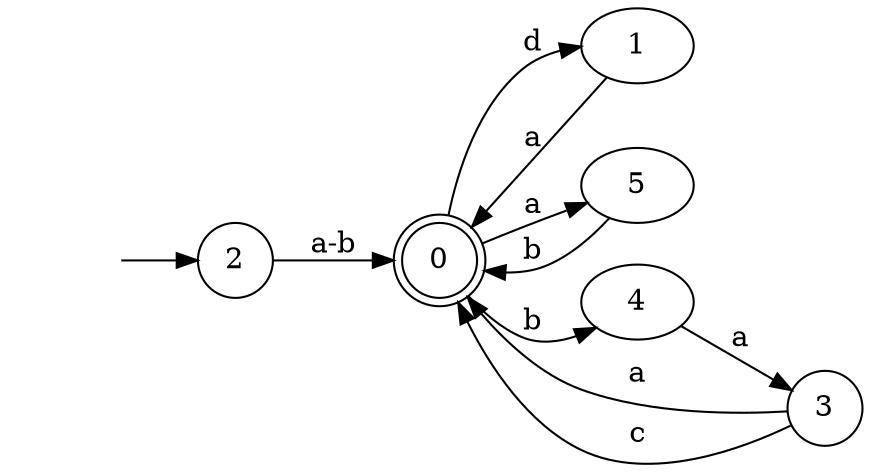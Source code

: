 digraph Automaton {
  rankdir = LR;
0 [shape=doublecircle]; 
  0 -> 1 [label="d"];
  0 -> 5 [label="a"];
  0 -> 4 [label="b"];
node [shape=circle];
  1 -> 0 [label="a"];
node [shape=circle];
  initial [shape=plaintext,label=""];
  initial -> 2
  2 -> 0 [label="a-b"];
node [shape=circle];
  3 -> 0 [label="a"];
  3 -> 0 [label="c"];
node [shape=circle];
  4 -> 3 [label="a"];
node [shape=circle];
  5 -> 0 [label="b"];
}


